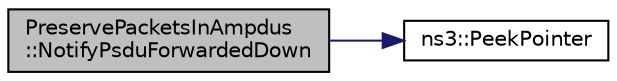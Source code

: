 digraph "PreservePacketsInAmpdus::NotifyPsduForwardedDown"
{
 // LATEX_PDF_SIZE
  edge [fontname="Helvetica",fontsize="10",labelfontname="Helvetica",labelfontsize="10"];
  node [fontname="Helvetica",fontsize="10",shape=record];
  rankdir="LR";
  Node1 [label="PreservePacketsInAmpdus\l::NotifyPsduForwardedDown",height=0.2,width=0.4,color="black", fillcolor="grey75", style="filled", fontcolor="black",tooltip="Callback invoked when the sender MAC passes a PSDU(s) to the PHY."];
  Node1 -> Node2 [color="midnightblue",fontsize="10",style="solid",fontname="Helvetica"];
  Node2 [label="ns3::PeekPointer",height=0.2,width=0.4,color="black", fillcolor="white", style="filled",URL="$namespacens3.html#af2a7557fe9afdd98d8f6f8f6e412cf5a",tooltip=" "];
}
